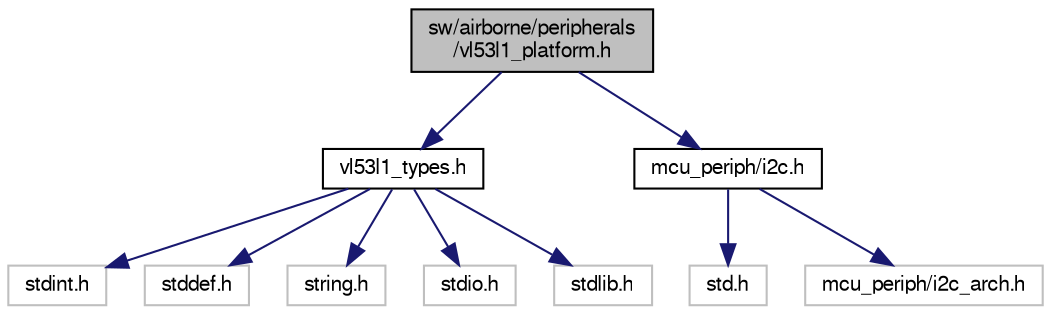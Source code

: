 digraph "sw/airborne/peripherals/vl53l1_platform.h"
{
  edge [fontname="FreeSans",fontsize="10",labelfontname="FreeSans",labelfontsize="10"];
  node [fontname="FreeSans",fontsize="10",shape=record];
  Node1 [label="sw/airborne/peripherals\l/vl53l1_platform.h",height=0.2,width=0.4,color="black", fillcolor="grey75", style="filled", fontcolor="black"];
  Node1 -> Node2 [color="midnightblue",fontsize="10",style="solid",fontname="FreeSans"];
  Node2 [label="vl53l1_types.h",height=0.2,width=0.4,color="black", fillcolor="white", style="filled",URL="$vl53l1__types_8h.html",tooltip="VL53L1 types definition. "];
  Node2 -> Node3 [color="midnightblue",fontsize="10",style="solid",fontname="FreeSans"];
  Node3 [label="stdint.h",height=0.2,width=0.4,color="grey75", fillcolor="white", style="filled"];
  Node2 -> Node4 [color="midnightblue",fontsize="10",style="solid",fontname="FreeSans"];
  Node4 [label="stddef.h",height=0.2,width=0.4,color="grey75", fillcolor="white", style="filled"];
  Node2 -> Node5 [color="midnightblue",fontsize="10",style="solid",fontname="FreeSans"];
  Node5 [label="string.h",height=0.2,width=0.4,color="grey75", fillcolor="white", style="filled"];
  Node2 -> Node6 [color="midnightblue",fontsize="10",style="solid",fontname="FreeSans"];
  Node6 [label="stdio.h",height=0.2,width=0.4,color="grey75", fillcolor="white", style="filled"];
  Node2 -> Node7 [color="midnightblue",fontsize="10",style="solid",fontname="FreeSans"];
  Node7 [label="stdlib.h",height=0.2,width=0.4,color="grey75", fillcolor="white", style="filled"];
  Node1 -> Node8 [color="midnightblue",fontsize="10",style="solid",fontname="FreeSans"];
  Node8 [label="mcu_periph/i2c.h",height=0.2,width=0.4,color="black", fillcolor="white", style="filled",URL="$i2c_8h.html",tooltip="Architecture independent I2C (Inter-Integrated Circuit Bus) API. "];
  Node8 -> Node9 [color="midnightblue",fontsize="10",style="solid",fontname="FreeSans"];
  Node9 [label="std.h",height=0.2,width=0.4,color="grey75", fillcolor="white", style="filled"];
  Node8 -> Node10 [color="midnightblue",fontsize="10",style="solid",fontname="FreeSans"];
  Node10 [label="mcu_periph/i2c_arch.h",height=0.2,width=0.4,color="grey75", fillcolor="white", style="filled"];
}
